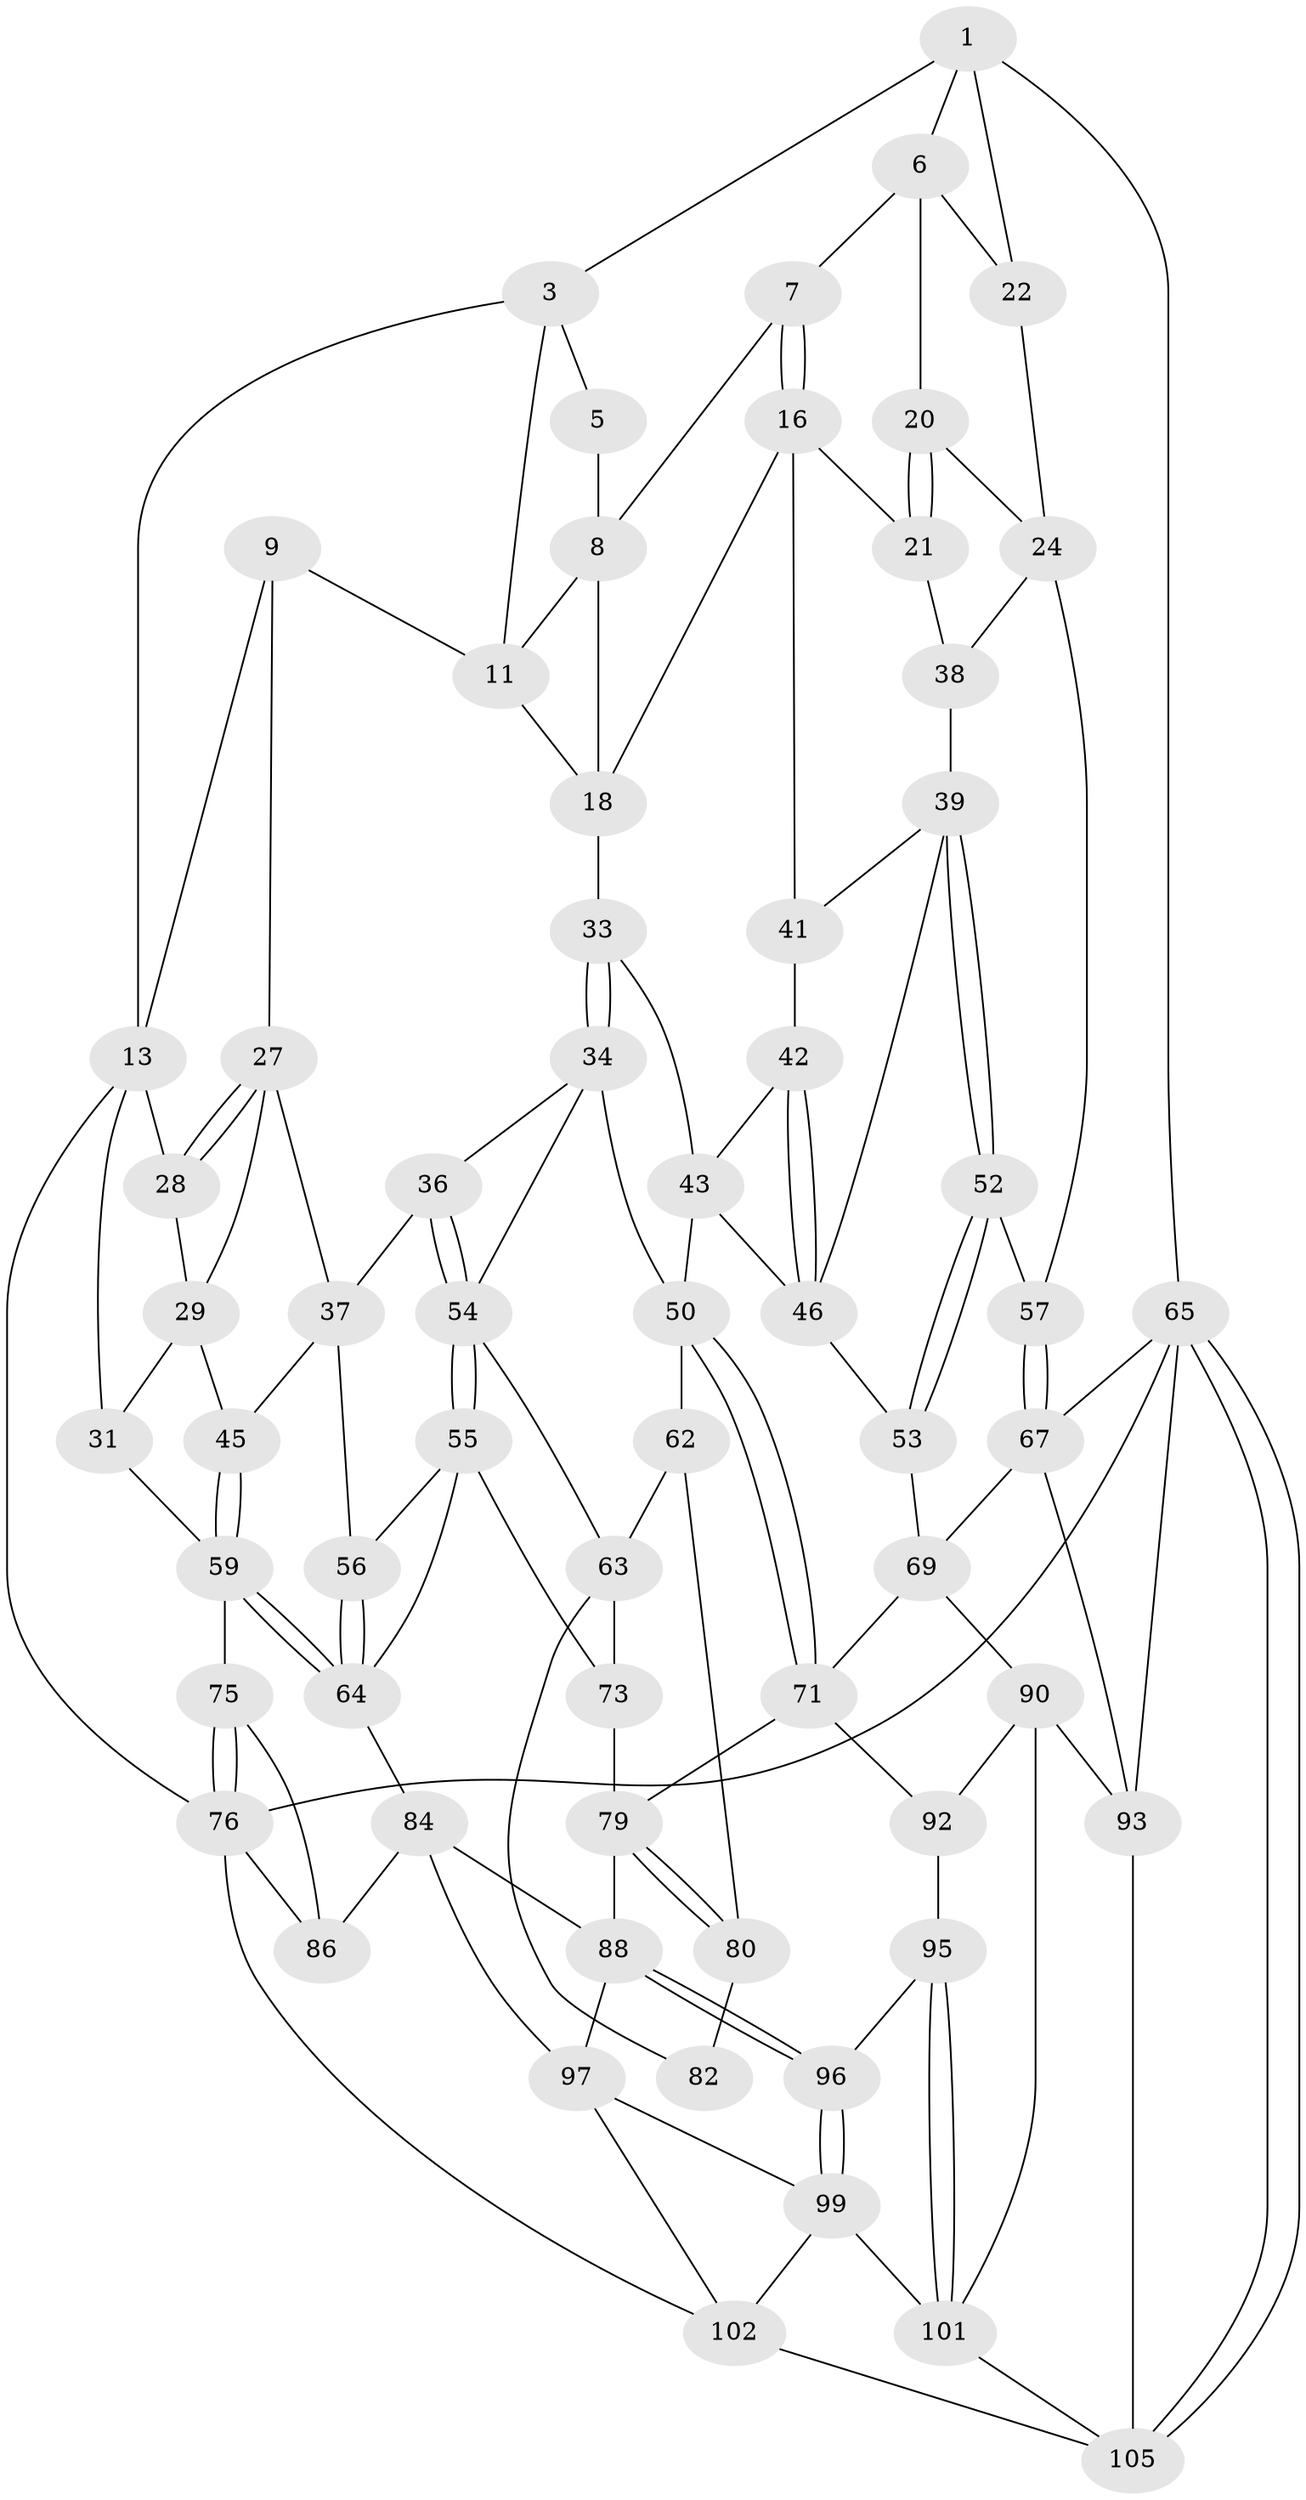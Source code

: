 // original degree distribution, {3: 0.028037383177570093, 6: 0.19626168224299065, 4: 0.205607476635514, 5: 0.5700934579439252}
// Generated by graph-tools (version 1.1) at 2025/11/02/27/25 16:11:56]
// undirected, 64 vertices, 135 edges
graph export_dot {
graph [start="1"]
  node [color=gray90,style=filled];
  1 [pos="+1+0",super="+2"];
  3 [pos="+0.12018706357215718+0",super="+4"];
  5 [pos="+0.7567292395687527+0"];
  6 [pos="+0.8947938222375291+0.162876739878159",super="+19"];
  7 [pos="+0.8019399348170139+0.1538383653615569"];
  8 [pos="+0.7949152660178432+0.14680468622613801",super="+15"];
  9 [pos="+0.15025124659331768+0.08852031626163491",super="+10"];
  11 [pos="+0.4467567464831391+0.1722686628151679",super="+12"];
  13 [pos="+0.07084377271133152+0.20970653995427518",super="+14"];
  16 [pos="+0.7862479482658985+0.29760467410076485",super="+17"];
  18 [pos="+0.7182561770320081+0.29343770275126596",super="+23"];
  20 [pos="+0.9004420307521258+0.25010899537356324",super="+25"];
  21 [pos="+0.8561083033365093+0.30541944042476227",super="+26"];
  22 [pos="+1+0.14071452567573664"];
  24 [pos="+1+0.2472793859803404",super="+49"];
  27 [pos="+0.3329564402360798+0.23586816408680003",super="+32"];
  28 [pos="+0.09620018671841016+0.2365976904868168"];
  29 [pos="+0.09721486408339057+0.23971716797300316",super="+30"];
  31 [pos="+0+0.4133410106276304"];
  33 [pos="+0.4974985119302436+0.331958318118221"];
  34 [pos="+0.4472803620590666+0.44177952612735816",super="+35"];
  36 [pos="+0.24531872664183746+0.4241168728286733"];
  37 [pos="+0.24137259649978335+0.42233524922034815",super="+44"];
  38 [pos="+0.9121126259542103+0.3906973897368489"];
  39 [pos="+0.8351686396106699+0.4684658301209337",super="+40"];
  41 [pos="+0.7450443570910064+0.31934139244344156"];
  42 [pos="+0.6513313234139819+0.40667676625621046"];
  43 [pos="+0.596104996173355+0.41146421747773876",super="+48"];
  45 [pos="+0.13197854603567413+0.44651198808799064"];
  46 [pos="+0.725335560079479+0.4432093795736536",super="+47"];
  50 [pos="+0.5971794894721026+0.5794649240790337",super="+51"];
  52 [pos="+0.8353258636172514+0.47813051470335377",super="+58"];
  53 [pos="+0.7425217059190968+0.5698460024770552",super="+68"];
  54 [pos="+0.32100087097349633+0.57096338579348",super="+61"];
  55 [pos="+0.2977024674718641+0.599051952755531",super="+74"];
  56 [pos="+0.17067065856554992+0.5105993972587864"];
  57 [pos="+1+0.6418917111253759"];
  59 [pos="+0+0.6374625735600272",super="+60"];
  62 [pos="+0.49434394554199446+0.6060128327215005"];
  63 [pos="+0.4305992021137345+0.6231503510339355",super="+72"];
  64 [pos="+0.14865820200398566+0.6532592810220257",super="+77"];
  65 [pos="+1+1",super="+66"];
  67 [pos="+1+0.6455031472841904",super="+83"];
  69 [pos="+0.7777902947963065+0.6746765747044942",super="+70"];
  71 [pos="+0.637915530458319+0.6973147593248284",super="+78"];
  73 [pos="+0.3425762485720066+0.7173393499559269"];
  75 [pos="+0+0.736954205696888"];
  76 [pos="+0+1",super="+103"];
  79 [pos="+0.5106624948281792+0.7400432394198694",super="+87"];
  80 [pos="+0.506213850750164+0.71791460059867",super="+81"];
  82 [pos="+0.4290674531627007+0.6899870991059137"];
  84 [pos="+0.18539636745292268+0.7972371373516757",super="+85"];
  86 [pos="+0.11261808011153344+0.8374203021790224"];
  88 [pos="+0.33337291016440357+0.7924183506157203",super="+89"];
  90 [pos="+0.7664335802678216+0.8534429817325772",super="+91"];
  92 [pos="+0.5825577420342987+0.8379505659155505"];
  93 [pos="+0.8594540897171236+0.849936846368897",super="+94"];
  95 [pos="+0.5409609736727553+0.8556673529831976"];
  96 [pos="+0.3522784260895397+0.8228001491563972"];
  97 [pos="+0.245355537335244+0.9390939051538452",super="+98"];
  99 [pos="+0.39370422119727483+0.9739952876298076",super="+100"];
  101 [pos="+0.47184083613766037+0.9253048191101219",super="+104"];
  102 [pos="+0.1408863767098354+1",super="+107"];
  105 [pos="+0.8328307577555347+1",super="+106"];
  1 -- 6;
  1 -- 65;
  1 -- 3;
  1 -- 22;
  3 -- 13;
  3 -- 5;
  3 -- 11;
  5 -- 8;
  6 -- 7;
  6 -- 20;
  6 -- 22;
  7 -- 8;
  7 -- 16;
  7 -- 16;
  8 -- 18;
  8 -- 11;
  9 -- 13;
  9 -- 11;
  9 -- 27;
  11 -- 18;
  13 -- 28;
  13 -- 76;
  13 -- 31;
  16 -- 21;
  16 -- 41;
  16 -- 18;
  18 -- 33;
  20 -- 21 [weight=2];
  20 -- 21;
  20 -- 24;
  21 -- 38;
  22 -- 24;
  24 -- 57;
  24 -- 38;
  27 -- 28;
  27 -- 28;
  27 -- 37;
  27 -- 29;
  28 -- 29;
  29 -- 45;
  29 -- 31;
  31 -- 59;
  33 -- 34;
  33 -- 34;
  33 -- 43;
  34 -- 50;
  34 -- 36;
  34 -- 54;
  36 -- 37;
  36 -- 54;
  36 -- 54;
  37 -- 56;
  37 -- 45;
  38 -- 39;
  39 -- 52;
  39 -- 52;
  39 -- 41;
  39 -- 46;
  41 -- 42;
  42 -- 43;
  42 -- 46;
  42 -- 46;
  43 -- 50;
  43 -- 46;
  45 -- 59;
  45 -- 59;
  46 -- 53;
  50 -- 71;
  50 -- 71;
  50 -- 62;
  52 -- 53 [weight=2];
  52 -- 53;
  52 -- 57;
  53 -- 69;
  54 -- 55;
  54 -- 55;
  54 -- 63;
  55 -- 56;
  55 -- 73;
  55 -- 64;
  56 -- 64;
  56 -- 64;
  57 -- 67;
  57 -- 67;
  59 -- 64;
  59 -- 64;
  59 -- 75;
  62 -- 63;
  62 -- 80;
  63 -- 73;
  63 -- 82;
  64 -- 84;
  65 -- 105;
  65 -- 105;
  65 -- 76;
  65 -- 67;
  65 -- 93;
  67 -- 93;
  67 -- 69;
  69 -- 90;
  69 -- 71;
  71 -- 92;
  71 -- 79;
  73 -- 79;
  75 -- 76;
  75 -- 76;
  75 -- 86;
  76 -- 86;
  76 -- 102;
  79 -- 80;
  79 -- 80;
  79 -- 88;
  80 -- 82 [weight=2];
  84 -- 88;
  84 -- 86;
  84 -- 97;
  88 -- 96;
  88 -- 96;
  88 -- 97;
  90 -- 92;
  90 -- 101;
  90 -- 93;
  92 -- 95;
  93 -- 105;
  95 -- 96;
  95 -- 101;
  95 -- 101;
  96 -- 99;
  96 -- 99;
  97 -- 99;
  97 -- 102;
  99 -- 101;
  99 -- 102;
  101 -- 105;
  102 -- 105;
}
